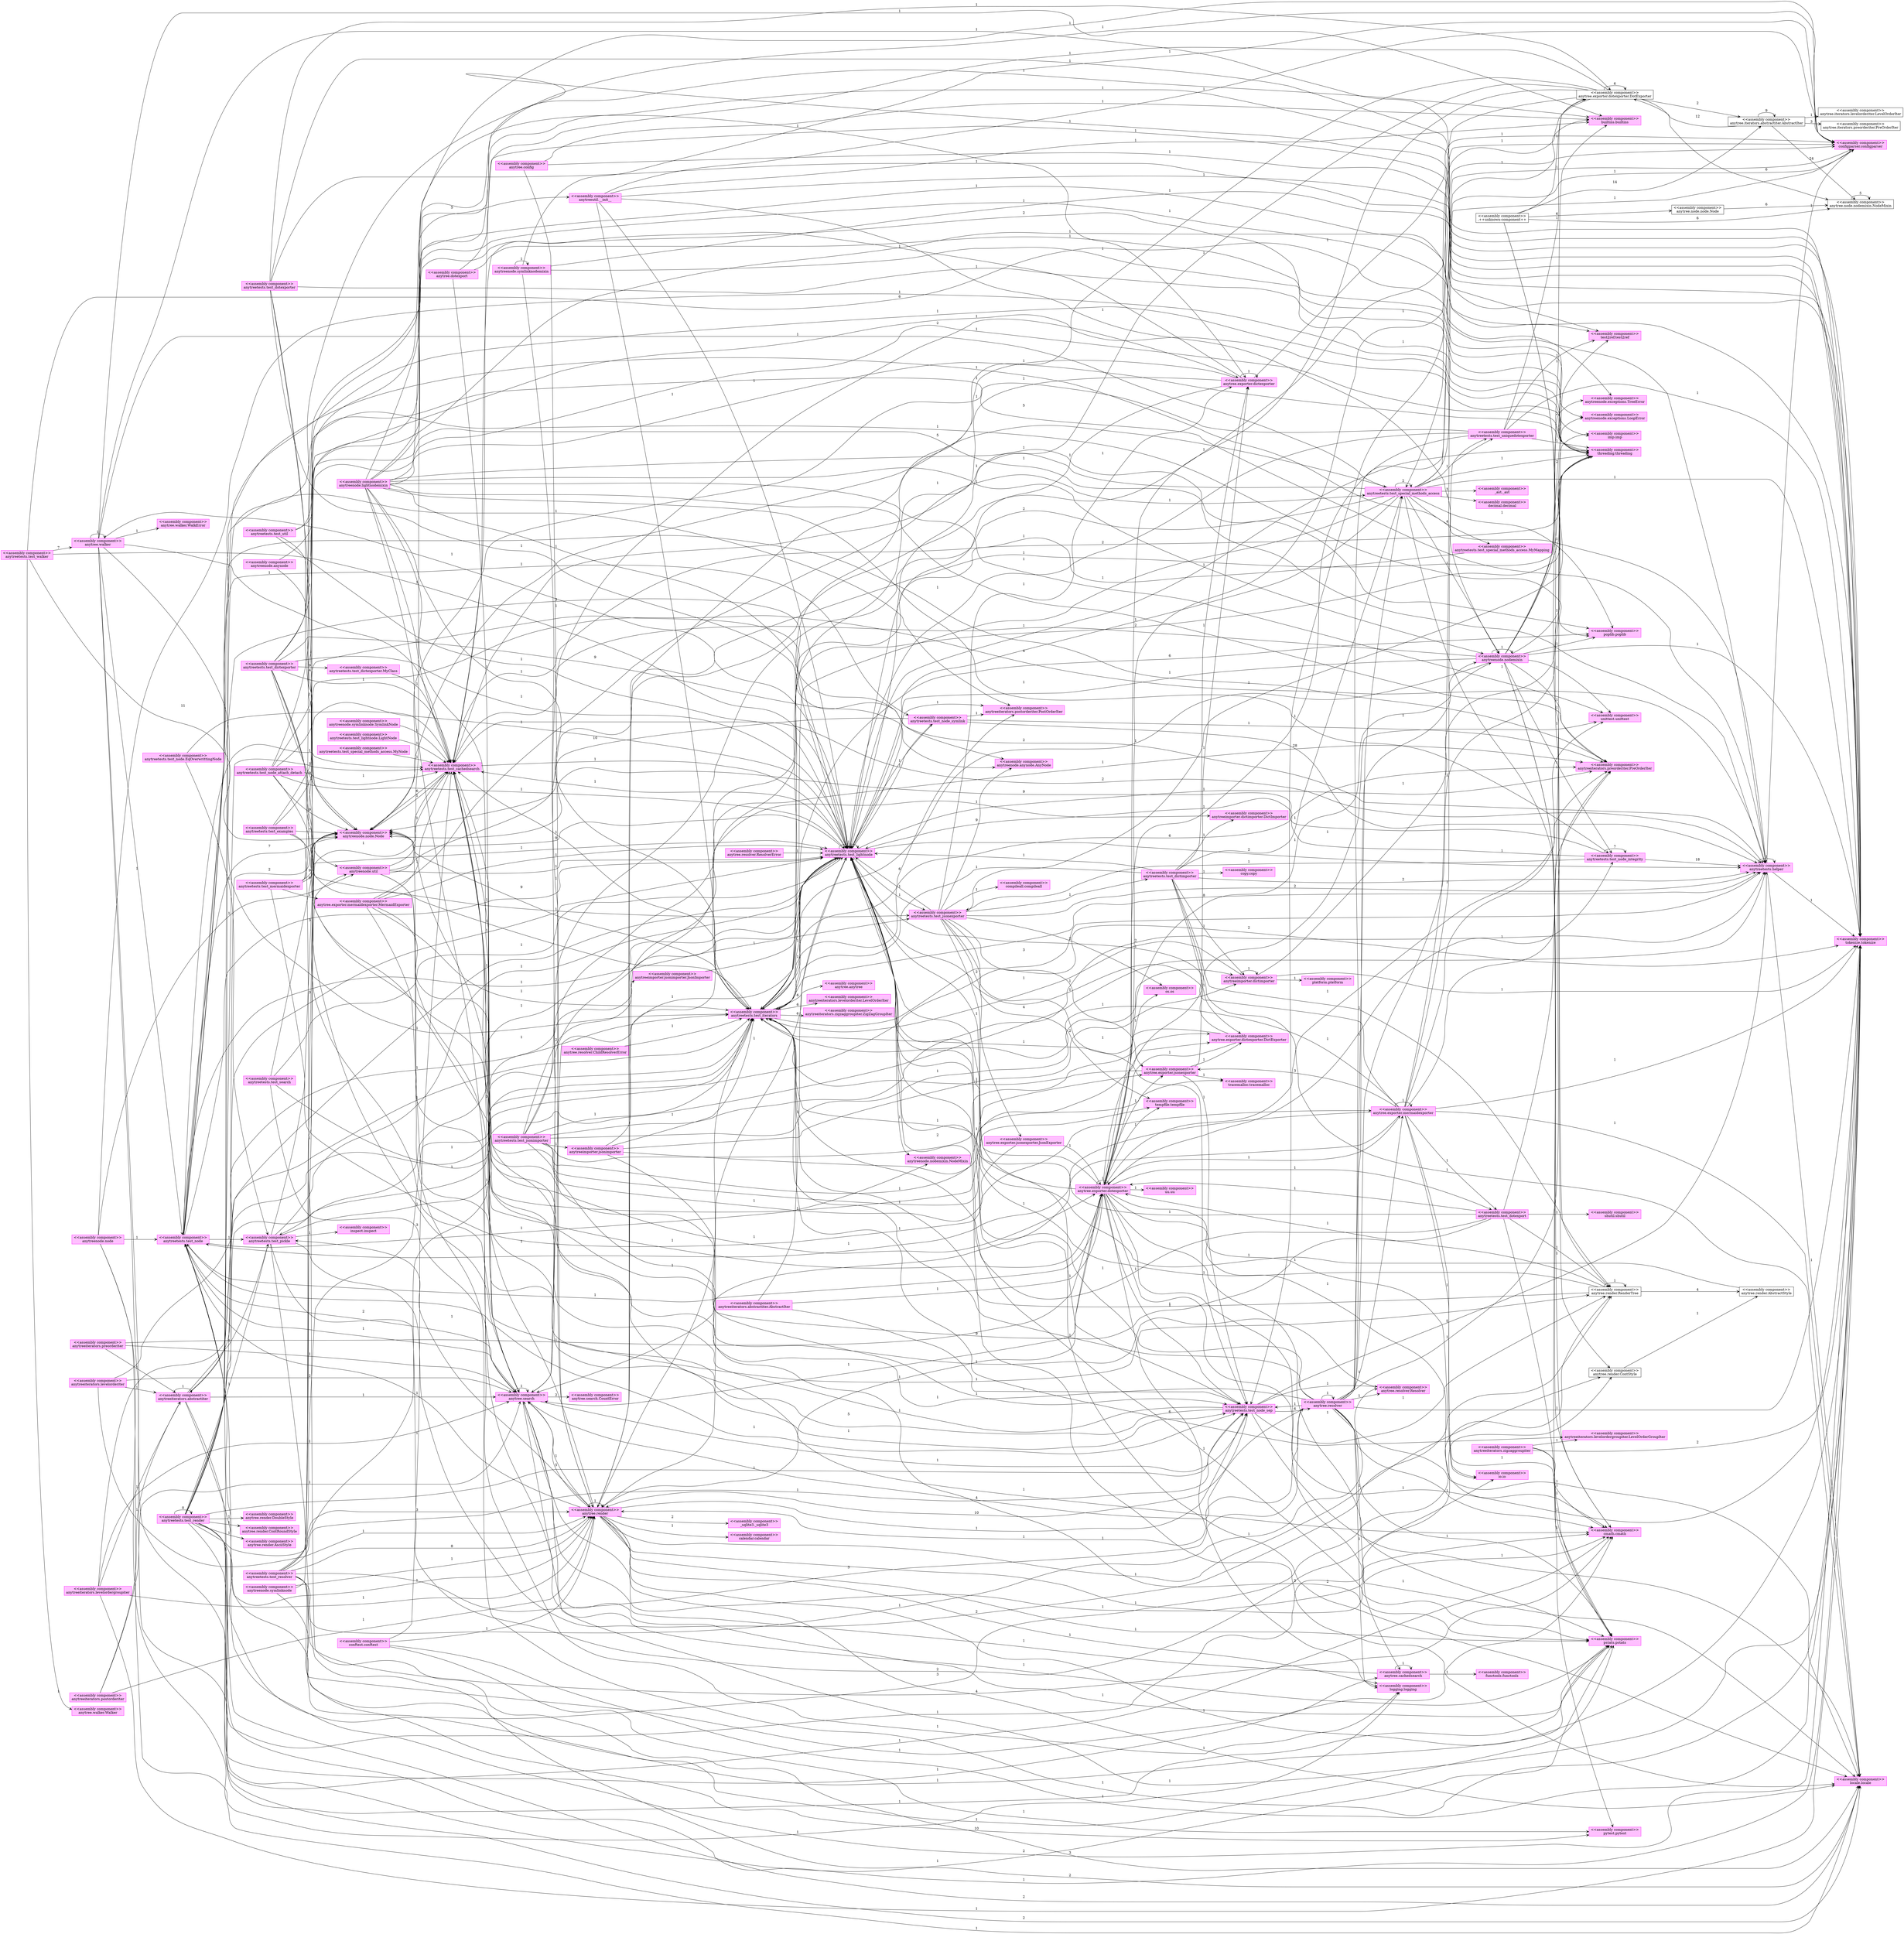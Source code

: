 digraph "mop_model" {
	rankdir="LR"
	node [fillcolor="white",shape="box",color="#000000",style="filled"]
	edge [color="#000000",style="solid",arrowhead="open"]
	"anytreetests.test_node_0" [fillcolor="#ffc0ff",color="#ff00ff",label="<<assembly component>>
anytreetests.test_node
"]
	"tokenize_0" [fillcolor="#ffc0ff",color="#ff00ff",label="<<assembly component>>
tokenize.tokenize
"]
	"anytreetests.test_pickle_0" [fillcolor="#ffc0ff",color="#ff00ff",label="<<assembly component>>
anytreetests.test_pickle
"]
	"anytreenode.node.Node_0" [fillcolor="#ffc0ff",color="#ff00ff",label="<<assembly component>>
anytreenode.node.Node
"]
	"anytreetests.test_util_0" [fillcolor="#ffc0ff",color="#ff00ff",label="<<assembly component>>
anytreetests.test_util
"]
	"anytree.resolver_0" [fillcolor="#ffc0ff",color="#ff00ff",label="<<assembly component>>
anytree.resolver
"]
	"anytreenode.lightnodemixin_0" [fillcolor="#ffc0ff",color="#ff00ff",label="<<assembly component>>
anytreenode.lightnodemixin
"]
	"anytreenode.nodemixin_0" [fillcolor="#ffc0ff",color="#ff00ff",label="<<assembly component>>
anytreenode.nodemixin
"]
	"threading_0" [fillcolor="#ffc0ff",color="#ff00ff",label="<<assembly component>>
threading.threading
"]
	"anytree.exporter.dictexporter_0" [fillcolor="#ffc0ff",color="#ff00ff",label="<<assembly component>>
anytree.exporter.dictexporter
"]
	"anytree.render_0" [fillcolor="#ffc0ff",color="#ff00ff",label="<<assembly component>>
anytree.render
"]
	"anytreetests.test_iterators_0" [fillcolor="#ffc0ff",color="#ff00ff",label="<<assembly component>>
anytreetests.test_iterators
"]
	"poplib_0" [fillcolor="#ffc0ff",color="#ff00ff",label="<<assembly component>>
poplib.poplib
"]
	"anytree.search_0" [fillcolor="#ffc0ff",color="#ff00ff",label="<<assembly component>>
anytree.search
"]
	"anytreetests.test_mermaidexporter_0" [fillcolor="#ffc0ff",color="#ff00ff",label="<<assembly component>>
anytreetests.test_mermaidexporter
"]
	"test2ref_0" [fillcolor="#ffc0ff",color="#ff00ff",label="<<assembly component>>
test2ref.test2ref
"]
	"anytreetests.test_jsonexporter_0" [fillcolor="#ffc0ff",color="#ff00ff",label="<<assembly component>>
anytreetests.test_jsonexporter
"]
	"anytreenode.anynode.AnyNode_0" [fillcolor="#ffc0ff",color="#ff00ff",label="<<assembly component>>
anytreenode.anynode.AnyNode
"]
	"locale_0" [fillcolor="#ffc0ff",color="#ff00ff",label="<<assembly component>>
locale.locale
"]
	"anytreetests.test_dictexporter_0" [fillcolor="#ffc0ff",color="#ff00ff",label="<<assembly component>>
anytreetests.test_dictexporter
"]
	"anytreeutil.__init___0" [fillcolor="#ffc0ff",color="#ff00ff",label="<<assembly component>>
anytreeutil.__init__
"]
	"builtins_0" [fillcolor="#ffc0ff",color="#ff00ff",label="<<assembly component>>
builtins.builtins
"]
	"anytree.iterators.abstractiter.AbstractIter_0" [fillcolor="#ffffff",color="#000000",label="<<assembly component>>
anytree.iterators.abstractiter.AbstractIter
"]
	"anytreeiterators.postorderiter_0" [fillcolor="#ffc0ff",color="#ff00ff",label="<<assembly component>>
anytreeiterators.postorderiter
"]
	"anytreeimporter.jsonimporter_0" [fillcolor="#ffc0ff",color="#ff00ff",label="<<assembly component>>
anytreeimporter.jsonimporter
"]
	"tracemalloc_0" [fillcolor="#ffc0ff",color="#ff00ff",label="<<assembly component>>
tracemalloc.tracemalloc
"]
	"anytreetests.test_dotexporter_0" [fillcolor="#ffc0ff",color="#ff00ff",label="<<assembly component>>
anytreetests.test_dotexporter
"]
	"anytree.exporter.dotexporter_0" [fillcolor="#ffc0ff",color="#ff00ff",label="<<assembly component>>
anytree.exporter.dotexporter
"]
	"anytreeiterators.zigzaggroupiter.ZigZagGroupIter_0" [fillcolor="#ffc0ff",color="#ff00ff",label="<<assembly component>>
anytreeiterators.zigzaggroupiter.ZigZagGroupIter
"]
	"++unknown-component++_0" [fillcolor="#ffffff",color="#000000",label="<<assembly component>>
.++unknown-component++
"]
	"anytree.node.nodemixin.NodeMixin_0" [fillcolor="#ffffff",color="#000000",label="<<assembly component>>
anytree.node.nodemixin.NodeMixin
"]
	"anytreetests.test_special_methods_access_0" [fillcolor="#ffc0ff",color="#ff00ff",label="<<assembly component>>
anytreetests.test_special_methods_access
"]
	"anytreenode.symlinknodemixin_0" [fillcolor="#ffc0ff",color="#ff00ff",label="<<assembly component>>
anytreenode.symlinknodemixin
"]
	"configparser_0" [fillcolor="#ffc0ff",color="#ff00ff",label="<<assembly component>>
configparser.configparser
"]
	"anytreetests.test_resolver_0" [fillcolor="#ffc0ff",color="#ff00ff",label="<<assembly component>>
anytreetests.test_resolver
"]
	"anytreetests.test_lightnode_0" [fillcolor="#ffc0ff",color="#ff00ff",label="<<assembly component>>
anytreetests.test_lightnode
"]
	"anytree.exporter.dotexporter.DotExporter_0" [fillcolor="#ffffff",color="#000000",label="<<assembly component>>
anytree.exporter.dotexporter.DotExporter
"]
	"anytree.cachedsearch_0" [fillcolor="#ffc0ff",color="#ff00ff",label="<<assembly component>>
anytree.cachedsearch
"]
	"anytreetests.test_cachedsearch_0" [fillcolor="#ffc0ff",color="#ff00ff",label="<<assembly component>>
anytreetests.test_cachedsearch
"]
	"anytreetests.helper_0" [fillcolor="#ffc0ff",color="#ff00ff",label="<<assembly component>>
anytreetests.helper
"]
	"anytreetests.test_search_0" [fillcolor="#ffc0ff",color="#ff00ff",label="<<assembly component>>
anytreetests.test_search
"]
	"anytreeiterators.levelordergroupiter_0" [fillcolor="#ffc0ff",color="#ff00ff",label="<<assembly component>>
anytreeiterators.levelordergroupiter
"]
	"anytreeiterators.abstractiter_0" [fillcolor="#ffc0ff",color="#ff00ff",label="<<assembly component>>
anytreeiterators.abstractiter
"]
	"anytreetests.test_walker_0" [fillcolor="#ffc0ff",color="#ff00ff",label="<<assembly component>>
anytreetests.test_walker
"]
	"inspect_0" [fillcolor="#ffc0ff",color="#ff00ff",label="<<assembly component>>
inspect.inspect
"]
	"anytree.exporter.mermaidexporter_0" [fillcolor="#ffc0ff",color="#ff00ff",label="<<assembly component>>
anytree.exporter.mermaidexporter
"]
	"anytreetests.test_jsonimporter_0" [fillcolor="#ffc0ff",color="#ff00ff",label="<<assembly component>>
anytreetests.test_jsonimporter
"]
	"anytreeimporter.jsonimporter.JsonImporter_0" [fillcolor="#ffc0ff",color="#ff00ff",label="<<assembly component>>
anytreeimporter.jsonimporter.JsonImporter
"]
	"pstats_0" [fillcolor="#ffc0ff",color="#ff00ff",label="<<assembly component>>
pstats.pstats
"]
	"cmath_0" [fillcolor="#ffc0ff",color="#ff00ff",label="<<assembly component>>
cmath.cmath
"]
	"_ast_0" [fillcolor="#ffc0ff",color="#ff00ff",label="<<assembly component>>
_ast._ast
"]
	"anytreetests.test_node_attach_detach_0" [fillcolor="#ffc0ff",color="#ff00ff",label="<<assembly component>>
anytreetests.test_node_attach_detach
"]
	"anytreetests.test_node_symlink_0" [fillcolor="#ffc0ff",color="#ff00ff",label="<<assembly component>>
anytreetests.test_node_symlink
"]
	"anytreeiterators.preorderiter_0" [fillcolor="#ffc0ff",color="#ff00ff",label="<<assembly component>>
anytreeiterators.preorderiter
"]
	"anytreeiterators.preorderiter.PreOrderIter_0" [fillcolor="#ffc0ff",color="#ff00ff",label="<<assembly component>>
anytreeiterators.preorderiter.PreOrderIter
"]
	"anytreetests.test_dictimporter_0" [fillcolor="#ffc0ff",color="#ff00ff",label="<<assembly component>>
anytreetests.test_dictimporter
"]
	"copy_0" [fillcolor="#ffc0ff",color="#ff00ff",label="<<assembly component>>
copy.copy
"]
	"anytreetests.test_special_methods_access.MyMapping_0" [fillcolor="#ffc0ff",color="#ff00ff",label="<<assembly component>>
anytreetests.test_special_methods_access.MyMapping
"]
	"conftest_0" [fillcolor="#ffc0ff",color="#ff00ff",label="<<assembly component>>
conftest.conftest
"]
	"anytreetests.test_uniquedotexporter_0" [fillcolor="#ffc0ff",color="#ff00ff",label="<<assembly component>>
anytreetests.test_uniquedotexporter
"]
	"pytest_0" [fillcolor="#ffc0ff",color="#ff00ff",label="<<assembly component>>
pytest.pytest
"]
	"anytreetests.test_node_sep_0" [fillcolor="#ffc0ff",color="#ff00ff",label="<<assembly component>>
anytreetests.test_node_sep
"]
	"anytreetests.test_render_0" [fillcolor="#ffc0ff",color="#ff00ff",label="<<assembly component>>
anytreetests.test_render
"]
	"anytree.resolver.Resolver_0" [fillcolor="#ffc0ff",color="#ff00ff",label="<<assembly component>>
anytree.resolver.Resolver
"]
	"anytree.exporter.mermaidexporter.MermaidExporter_0" [fillcolor="#ffc0ff",color="#ff00ff",label="<<assembly component>>
anytree.exporter.mermaidexporter.MermaidExporter
"]
	"logging_0" [fillcolor="#ffc0ff",color="#ff00ff",label="<<assembly component>>
logging.logging
"]
	"tempfile_0" [fillcolor="#ffc0ff",color="#ff00ff",label="<<assembly component>>
tempfile.tempfile
"]
	"anytreenode.anynode_0" [fillcolor="#ffc0ff",color="#ff00ff",label="<<assembly component>>
anytreenode.anynode
"]
	"anytreenode.util_0" [fillcolor="#ffc0ff",color="#ff00ff",label="<<assembly component>>
anytreenode.util
"]
	"anytree.iterators.preorderiter.PreOrderIter_0" [fillcolor="#ffffff",color="#000000",label="<<assembly component>>
anytree.iterators.preorderiter.PreOrderIter
"]
	"anytreenode.nodemixin.NodeMixin_0" [fillcolor="#ffc0ff",color="#ff00ff",label="<<assembly component>>
anytreenode.nodemixin.NodeMixin
"]
	"io_0" [fillcolor="#ffc0ff",color="#ff00ff",label="<<assembly component>>
io.io
"]
	"anytreeiterators.zigzaggroupiter_0" [fillcolor="#ffc0ff",color="#ff00ff",label="<<assembly component>>
anytreeiterators.zigzaggroupiter
"]
	"anytreetests.test_node_integrity_0" [fillcolor="#ffc0ff",color="#ff00ff",label="<<assembly component>>
anytreetests.test_node_integrity
"]
	"unittest_0" [fillcolor="#ffc0ff",color="#ff00ff",label="<<assembly component>>
unittest.unittest
"]
	"anytree.exporter.jsonexporter_0" [fillcolor="#ffc0ff",color="#ff00ff",label="<<assembly component>>
anytree.exporter.jsonexporter
"]
	"compileall_0" [fillcolor="#ffc0ff",color="#ff00ff",label="<<assembly component>>
compileall.compileall
"]
	"anytree.render.RenderTree_0" [fillcolor="#ffffff",color="#000000",label="<<assembly component>>
anytree.render.RenderTree
"]
	"anytree.walker_0" [fillcolor="#ffc0ff",color="#ff00ff",label="<<assembly component>>
anytree.walker
"]
	"anytree.config_0" [fillcolor="#ffc0ff",color="#ff00ff",label="<<assembly component>>
anytree.config
"]
	"anytreeimporter.dictimporter_0" [fillcolor="#ffc0ff",color="#ff00ff",label="<<assembly component>>
anytreeimporter.dictimporter
"]
	"anytreetests.test_dictexporter.MyClass_0" [fillcolor="#ffc0ff",color="#ff00ff",label="<<assembly component>>
anytreetests.test_dictexporter.MyClass
"]
	"anytreeiterators.levelordergroupiter.LevelOrderGroupIter_0" [fillcolor="#ffc0ff",color="#ff00ff",label="<<assembly component>>
anytreeiterators.levelordergroupiter.LevelOrderGroupIter
"]
	"anytree.walker.WalkError_0" [fillcolor="#ffc0ff",color="#ff00ff",label="<<assembly component>>
anytree.walker.WalkError
"]
	"anytreetests.test_dotexport_0" [fillcolor="#ffc0ff",color="#ff00ff",label="<<assembly component>>
anytreetests.test_dotexport
"]
	"anytree.exporter.dictexporter.DictExporter_0" [fillcolor="#ffc0ff",color="#ff00ff",label="<<assembly component>>
anytree.exporter.dictexporter.DictExporter
"]
	"anytree.search.CountError_0" [fillcolor="#ffc0ff",color="#ff00ff",label="<<assembly component>>
anytree.search.CountError
"]
	"anytreeiterators.postorderiter.PostOrderIter_0" [fillcolor="#ffc0ff",color="#ff00ff",label="<<assembly component>>
anytreeiterators.postorderiter.PostOrderIter
"]
	"anytreenode.exceptions.LoopError_0" [fillcolor="#ffc0ff",color="#ff00ff",label="<<assembly component>>
anytreenode.exceptions.LoopError
"]
	"anytreeimporter.dictimporter.DictImporter_0" [fillcolor="#ffc0ff",color="#ff00ff",label="<<assembly component>>
anytreeimporter.dictimporter.DictImporter
"]
	"anytree.render.ContStyle_0" [fillcolor="#ffffff",color="#000000",label="<<assembly component>>
anytree.render.ContStyle
"]
	"anytreeiterators.levelorderiter_0" [fillcolor="#ffc0ff",color="#ff00ff",label="<<assembly component>>
anytreeiterators.levelorderiter
"]
	"anytree.dotexport_0" [fillcolor="#ffc0ff",color="#ff00ff",label="<<assembly component>>
anytree.dotexport
"]
	"anytreenode.symlinknode_0" [fillcolor="#ffc0ff",color="#ff00ff",label="<<assembly component>>
anytreenode.symlinknode
"]
	"anytreenode.exceptions.TreeError_0" [fillcolor="#ffc0ff",color="#ff00ff",label="<<assembly component>>
anytreenode.exceptions.TreeError
"]
	"decimal_0" [fillcolor="#ffc0ff",color="#ff00ff",label="<<assembly component>>
decimal.decimal
"]
	"anytreetests.test_examples_0" [fillcolor="#ffc0ff",color="#ff00ff",label="<<assembly component>>
anytreetests.test_examples
"]
	"anytree.node.node.Node_0" [fillcolor="#ffffff",color="#000000",label="<<assembly component>>
anytree.node.node.Node
"]
	"anytree_0" [fillcolor="#ffc0ff",color="#ff00ff",label="<<assembly component>>
anytree.anytree
"]
	"anytreenode.node_0" [fillcolor="#ffc0ff",color="#ff00ff",label="<<assembly component>>
anytreenode.node
"]
	"anytree.iterators.levelorderiter.LevelOrderIter_0" [fillcolor="#ffffff",color="#000000",label="<<assembly component>>
anytree.iterators.levelorderiter.LevelOrderIter
"]
	"uu_0" [fillcolor="#ffc0ff",color="#ff00ff",label="<<assembly component>>
uu.uu
"]
	"anytree.walker.Walker_0" [fillcolor="#ffc0ff",color="#ff00ff",label="<<assembly component>>
anytree.walker.Walker
"]
	"imp_0" [fillcolor="#ffc0ff",color="#ff00ff",label="<<assembly component>>
imp.imp
"]
	"anytree.render.DoubleStyle_0" [fillcolor="#ffc0ff",color="#ff00ff",label="<<assembly component>>
anytree.render.DoubleStyle
"]
	"os_0" [fillcolor="#ffc0ff",color="#ff00ff",label="<<assembly component>>
os.os
"]
	"anytreeiterators.levelorderiter.LevelOrderIter_0" [fillcolor="#ffc0ff",color="#ff00ff",label="<<assembly component>>
anytreeiterators.levelorderiter.LevelOrderIter
"]
	"functools_0" [fillcolor="#ffc0ff",color="#ff00ff",label="<<assembly component>>
functools.functools
"]
	"anytree.render.AbstractStyle_0" [fillcolor="#ffffff",color="#000000",label="<<assembly component>>
anytree.render.AbstractStyle
"]
	"anytree.render.ContRoundStyle_0" [fillcolor="#ffc0ff",color="#ff00ff",label="<<assembly component>>
anytree.render.ContRoundStyle
"]
	"platform_0" [fillcolor="#ffc0ff",color="#ff00ff",label="<<assembly component>>
platform.platform
"]
	"shutil_0" [fillcolor="#ffc0ff",color="#ff00ff",label="<<assembly component>>
shutil.shutil
"]
	"calendar_0" [fillcolor="#ffc0ff",color="#ff00ff",label="<<assembly component>>
calendar.calendar
"]
	"anytree.render.AsciiStyle_0" [fillcolor="#ffc0ff",color="#ff00ff",label="<<assembly component>>
anytree.render.AsciiStyle
"]
	"anytree.exporter.jsonexporter.JsonExporter_0" [fillcolor="#ffc0ff",color="#ff00ff",label="<<assembly component>>
anytree.exporter.jsonexporter.JsonExporter
"]
	"_sqlite3_0" [fillcolor="#ffc0ff",color="#ff00ff",label="<<assembly component>>
_sqlite3._sqlite3
"]
	"anytreeiterators.abstractiter.AbstractIter_0" [fillcolor="#ffc0ff",color="#ff00ff",label="<<assembly component>>
anytreeiterators.abstractiter.AbstractIter
"]
	"anytreetests.test_node.EqOverwrittingNode_0" [fillcolor="#ffc0ff",color="#ff00ff",label="<<assembly component>>
anytreetests.test_node.EqOverwrittingNode
"]
	"anytree.resolver.ResolverError_0" [fillcolor="#ffc0ff",color="#ff00ff",label="<<assembly component>>
anytree.resolver.ResolverError
"]
	"anytreenode.symlinknode.SymlinkNode_0" [fillcolor="#ffc0ff",color="#ff00ff",label="<<assembly component>>
anytreenode.symlinknode.SymlinkNode
"]
	"anytree.resolver.ChildResolverError_0" [fillcolor="#ffc0ff",color="#ff00ff",label="<<assembly component>>
anytree.resolver.ChildResolverError
"]
	"anytreetests.test_lightnode.LightNode_0" [fillcolor="#ffc0ff",color="#ff00ff",label="<<assembly component>>
anytreetests.test_lightnode.LightNode
"]
	"anytreetests.test_special_methods_access.MyNode_0" [fillcolor="#ffc0ff",color="#ff00ff",label="<<assembly component>>
anytreetests.test_special_methods_access.MyNode
"]
	"anytreetests.test_node_0" -> "tokenize_0" [label="2"]
	"anytreetests.test_pickle_0" -> "anytreenode.node.Node_0" [label="3"]
	"anytreetests.test_util_0" -> "anytreenode.node.Node_0" [label="4"]
	"anytree.resolver_0" -> "anytree.resolver_0" [label="1"]
	"anytreenode.lightnodemixin_0" -> "tokenize_0" [label="1"]
	"anytreenode.lightnodemixin_0" -> "anytreenode.nodemixin_0" [label="1"]
	"anytreenode.nodemixin_0" -> "tokenize_0" [label="1"]
	"anytreenode.nodemixin_0" -> "threading_0" [label="1"]
	"anytree.exporter.dictexporter_0" -> "anytree.exporter.dictexporter_0" [label="1"]
	"anytree.render_0" -> "anytree.render_0" [label="1"]
	"anytreetests.test_iterators_0" -> "poplib_0" [label="6"]
	"anytree.resolver_0" -> "anytree.search_0" [label="4"]
	"anytreetests.test_mermaidexporter_0" -> "test2ref_0" [label="1"]
	"anytreetests.test_jsonexporter_0" -> "anytreenode.anynode.AnyNode_0" [label="9"]
	"anytreetests.test_pickle_0" -> "locale_0" [label="2"]
	"anytreetests.test_dictexporter_0" -> "anytree.exporter.dictexporter_0" [label="1"]
	"anytreeutil.__init___0" -> "builtins_0" [label="1"]
	"anytree.iterators.abstractiter.AbstractIter_0" -> "anytree.iterators.abstractiter.AbstractIter_0" [label="9"]
	"anytreeiterators.postorderiter_0" -> "anytree.render_0" [label="1"]
	"anytreeimporter.jsonimporter_0" -> "tracemalloc_0" [label="1"]
	"anytreetests.test_dotexporter_0" -> "anytree.exporter.dotexporter_0" [label="1"]
	"anytreetests.test_iterators_0" -> "anytreeiterators.zigzaggroupiter.ZigZagGroupIter_0" [label="6"]
	"++unknown-component++_0" -> "anytree.node.nodemixin.NodeMixin_0" [label="6"]
	"anytreetests.test_special_methods_access_0" -> "anytreenode.node.Node_0" [label="5"]
	"anytree.exporter.dotexporter_0" -> "anytree.search_0" [label="1"]
	"anytreenode.symlinknodemixin_0" -> "tokenize_0" [label="1"]
	"anytreenode.nodemixin_0" -> "anytreenode.nodemixin_0" [label="1"]
	"anytreetests.test_dictexporter_0" -> "tokenize_0" [label="1"]
	"anytree.exporter.dotexporter_0" -> "locale_0" [label="1"]
	"anytreetests.test_special_methods_access_0" -> "configparser_0" [label="1"]
	"anytreetests.test_resolver_0" -> "anytree.render_0" [label="8"]
	"anytreetests.test_iterators_0" -> "anytreenode.node.Node_0" [label="9"]
	"anytreetests.test_lightnode_0" -> "anytreenode.node.Node_0" [label="9"]
	"anytree.exporter.dotexporter.DotExporter_0" -> "anytree.node.nodemixin.NodeMixin_0" [label="6"]
	"anytree.resolver_0" -> "anytree.cachedsearch_0" [label="1"]
	"anytreetests.test_cachedsearch_0" -> "anytreetests.helper_0" [label="2"]
	"anytreetests.test_iterators_0" -> "tokenize_0" [label="2"]
	"anytreetests.test_node_0" -> "anytreenode.node.Node_0" [label="7"]
	"anytreetests.test_search_0" -> "anytree.search_0" [label="3"]
	"anytreetests.test_search_0" -> "anytreetests.helper_0" [label="3"]
	"anytreetests.test_jsonexporter_0" -> "threading_0" [label="1"]
	"anytree.search_0" -> "anytree.search_0" [label="1"]
	"anytreetests.test_node_0" -> "locale_0" [label="2"]
	"anytree.render_0" -> "threading_0" [label="2"]
	"anytreetests.test_node_0" -> "anytreetests.helper_0" [label="1"]
	"anytreeiterators.levelordergroupiter_0" -> "anytreeiterators.abstractiter_0" [label="1"]
	"anytreetests.test_walker_0" -> "anytreetests.helper_0" [label="6"]
	"anytree.render_0" -> "tokenize_0" [label="1"]
	"anytreetests.test_pickle_0" -> "inspect_0" [label="1"]
	"anytree.exporter.mermaidexporter_0" -> "anytree.exporter.mermaidexporter_0" [label="1"]
	"anytreetests.test_jsonimporter_0" -> "anytreeimporter.jsonimporter.JsonImporter_0" [label="2"]
	"anytreetests.test_node_0" -> "pstats_0" [label="1"]
	"anytreenode.lightnodemixin_0" -> "poplib_0" [label="1"]
	"anytreetests.test_resolver_0" -> "cmath_0" [label="4"]
	"anytreetests.test_special_methods_access_0" -> "_ast_0" [label="3"]
	"anytreetests.test_node_attach_detach_0" -> "configparser_0" [label="1"]
	"anytreetests.test_lightnode_0" -> "locale_0" [label="2"]
	"anytreetests.test_node_symlink_0" -> "anytreenode.node.Node_0" [label="10"]
	"anytreetests.test_resolver_0" -> "anytreetests.helper_0" [label="4"]
	"anytreeiterators.preorderiter_0" -> "anytree.search_0" [label="1"]
	"anytreenode.lightnodemixin_0" -> "anytreeiterators.preorderiter.PreOrderIter_0" [label="1"]
	"anytreetests.test_dictimporter_0" -> "copy_0" [label="1"]
	"anytreetests.test_special_methods_access_0" -> "anytreetests.test_special_methods_access.MyMapping_0" [label="4"]
	"anytreeiterators.abstractiter_0" -> "anytreeiterators.abstractiter_0" [label="1"]
	"anytree.render_0" -> "cmath_0" [label="1"]
	"anytreetests.test_resolver_0" -> "anytreenode.node.Node_0" [label="3"]
	"anytree.exporter.mermaidexporter_0" -> "configparser_0" [label="1"]
	"conftest_0" -> "anytree.render_0" [label="1"]
	"anytreetests.test_uniquedotexporter_0" -> "test2ref_0" [label="1"]
	"anytreetests.test_uniquedotexporter_0" -> "anytree.exporter.dotexporter_0" [label="1"]
	"conftest_0" -> "pytest_0" [label="1"]
	"anytreetests.test_node_sep_0" -> "anytree.resolver_0" [label="6"]
	"anytree.exporter.dotexporter_0" -> "anytreeiterators.preorderiter.PreOrderIter_0" [label="1"]
	"anytreetests.test_mermaidexporter_0" -> "anytree.exporter.mermaidexporter_0" [label="1"]
	"anytreetests.test_render_0" -> "anytree.render_0" [label="3"]
	"anytree.cachedsearch_0" -> "anytree.cachedsearch_0" [label="1"]
	"anytreetests.test_dotexporter_0" -> "anytreenode.node.Node_0" [label="1"]
	"anytreetests.test_util_0" -> "anytreetests.helper_0" [label="5"]
	"anytreetests.test_resolver_0" -> "anytree.resolver.Resolver_0" [label="1"]
	"anytreenode.nodemixin_0" -> "anytreeiterators.preorderiter.PreOrderIter_0" [label="1"]
	"anytree.resolver_0" -> "threading_0" [label="2"]
	"anytreetests.test_special_methods_access_0" -> "tokenize_0" [label="1"]
	"anytree.exporter.mermaidexporter_0" -> "tokenize_0" [label="1"]
	"anytreetests.test_dotexporter_0" -> "anytree.exporter.dotexporter.DotExporter_0" [label="1"]
	"anytree.node.nodemixin.NodeMixin_0" -> "anytree.node.nodemixin.NodeMixin_0" [label="5"]
	"anytreetests.test_dictimporter_0" -> "anytree.exporter.dictexporter_0" [label="1"]
	"anytreetests.test_resolver_0" -> "anytree.resolver_0" [label="3"]
	"anytreenode.nodemixin_0" -> "poplib_0" [label="1"]
	"anytreetests.test_cachedsearch_0" -> "anytree.search_0" [label="3"]
	"anytreetests.test_mermaidexporter_0" -> "anytree.exporter.mermaidexporter.MermaidExporter_0" [label="1"]
	"anytree.render_0" -> "logging_0" [label="1"]
	"anytreetests.test_jsonexporter_0" -> "tempfile_0" [label="2"]
	"anytreetests.test_walker_0" -> "anytreenode.node.Node_0" [label="11"]
	"anytreenode.anynode_0" -> "threading_0" [label="1"]
	"anytreeiterators.abstractiter_0" -> "anytree.render_0" [label="1"]
	"anytreenode.util_0" -> "tokenize_0" [label="1"]
	"anytreetests.test_dictexporter_0" -> "anytreenode.anynode.AnyNode_0" [label="9"]
	"anytreeiterators.levelordergroupiter_0" -> "anytree.render_0" [label="1"]
	"anytreenode.util_0" -> "configparser_0" [label="1"]
	"anytreenode.lightnodemixin_0" -> "threading_0" [label="1"]
	"anytree.resolver_0" -> "pstats_0" [label="1"]
	"anytreenode.lightnodemixin_0" -> "cmath_0" [label="1"]
	"anytree.iterators.abstractiter.AbstractIter_0" -> "anytree.iterators.preorderiter.PreOrderIter_0" [label="3"]
	"anytree.resolver_0" -> "locale_0" [label="1"]
	"anytree.exporter.dotexporter_0" -> "anytree.exporter.mermaidexporter_0" [label="1"]
	"anytreetests.test_node_0" -> "anytreenode.nodemixin.NodeMixin_0" [label="1"]
	"anytree.exporter.dotexporter.DotExporter_0" -> "anytree.iterators.abstractiter.AbstractIter_0" [label="2"]
	"anytreetests.test_jsonimporter_0" -> "pstats_0" [label="1"]
	"anytreetests.test_render_0" -> "anytreenode.node.Node_0" [label="2"]
	"anytree.exporter.mermaidexporter_0" -> "io_0" [label="1"]
	"anytreetests.test_node_sep_0" -> "anytreetests.helper_0" [label="5"]
	"anytree.exporter.dotexporter.DotExporter_0" -> "anytree.exporter.dotexporter.DotExporter_0" [label="6"]
	"anytreeiterators.zigzaggroupiter_0" -> "tokenize_0" [label="2"]
	"anytree.resolver_0" -> "tokenize_0" [label="1"]
	"anytreenode.nodemixin_0" -> "anytreetests.test_node_integrity_0" [label="1"]
	"anytreetests.test_iterators_0" -> "anytreetests.helper_0" [label="8"]
	"anytreetests.test_uniquedotexporter_0" -> "threading_0" [label="1"]
	"anytreenode.nodemixin_0" -> "cmath_0" [label="1"]
	"anytree.exporter.mermaidexporter_0" -> "unittest_0" [label="1"]
	"anytreetests.test_dictimporter_0" -> "locale_0" [label="1"]
	"anytreetests.test_node_attach_detach_0" -> "anytreenode.node.Node_0" [label="9"]
	"anytree.exporter.dotexporter_0" -> "anytree.exporter.jsonexporter_0" [label="1"]
	"anytree.exporter.dotexporter_0" -> "unittest_0" [label="1"]
	"anytreetests.test_resolver_0" -> "pytest_0" [label="10"]
	"anytreetests.test_node_integrity_0" -> "anytreetests.helper_0" [label="18"]
	"anytreetests.test_jsonexporter_0" -> "anytree.exporter.dictexporter_0" [label="1"]
	"anytree.resolver_0" -> "configparser_0" [label="1"]
	"anytreetests.test_jsonexporter_0" -> "compileall_0" [label="1"]
	"anytreetests.test_render_0" -> "anytree.render.RenderTree_0" [label="3"]
	"anytree.walker_0" -> "tokenize_0" [label="1"]
	"anytreetests.test_dotexporter_0" -> "tokenize_0" [label="1"]
	"anytree.iterators.abstractiter.AbstractIter_0" -> "anytree.node.nodemixin.NodeMixin_0" [label="24"]
	"anytree.config_0" -> "builtins_0" [label="1"]
	"anytreetests.test_node_integrity_0" -> "anytreetests.test_node_integrity_0" [label="7"]
	"anytree.exporter.mermaidexporter_0" -> "anytreetests.test_uniquedotexporter_0" [label="1"]
	"anytreeimporter.dictimporter_0" -> "anytreeimporter.dictimporter_0" [label="1"]
	"anytreetests.test_dictexporter_0" -> "anytreetests.test_dictexporter.MyClass_0" [label="9"]
	"anytreeiterators.zigzaggroupiter_0" -> "anytreeiterators.levelordergroupiter.LevelOrderGroupIter_0" [label="1"]
	"anytree.resolver_0" -> "anytree.resolver.Resolver_0" [label="1"]
	"anytree.search_0" -> "pstats_0" [label="1"]
	"anytree.walker_0" -> "anytree.walker.WalkError_0" [label="1"]
	"anytreetests.test_walker_0" -> "anytree.walker_0" [label="7"]
	"anytree.exporter.dotexporter_0" -> "configparser_0" [label="1"]
	"anytree.exporter.mermaidexporter_0" -> "anytreeiterators.preorderiter.PreOrderIter_0" [label="1"]
	"anytreetests.test_dotexport_0" -> "anytreenode.node.Node_0" [label="9"]
	"anytreetests.test_dictexporter_0" -> "anytree.exporter.dictexporter.DictExporter_0" [label="1"]
	"anytreetests.test_dictimporter_0" -> "anytreetests.helper_0" [label="2"]
	"anytreetests.test_node_0" -> "anytreenode.anynode.AnyNode_0" [label="3"]
	"anytree.search_0" -> "anytree.search.CountError_0" [label="2"]
	"anytreetests.test_dictexporter_0" -> "anytreetests.helper_0" [label="1"]
	"anytreetests.test_render_0" -> "poplib_0" [label="1"]
	"anytreetests.test_lightnode_0" -> "anytreeiterators.preorderiter.PreOrderIter_0" [label="1"]
	"anytreetests.test_dictimporter_0" -> "anytree.exporter.dictexporter.DictExporter_0" [label="1"]
	"anytreetests.test_lightnode_0" -> "anytreeiterators.postorderiter.PostOrderIter_0" [label="1"]
	"anytreetests.test_cachedsearch_0" -> "anytreenode.node.Node_0" [label="6"]
	"anytreetests.test_dotexport_0" -> "test2ref_0" [label="1"]
	"anytree.resolver_0" -> "anytree.render_0" [label="1"]
	"anytreenode.lightnodemixin_0" -> "anytreenode.exceptions.LoopError_0" [label="2"]
	"anytreetests.test_dotexporter_0" -> "test2ref_0" [label="1"]
	"anytreetests.test_dictimporter_0" -> "anytreeimporter.dictimporter.DictImporter_0" [label="1"]
	"anytreetests.test_dotexport_0" -> "anytree.exporter.dotexporter_0" [label="1"]
	"anytree.resolver_0" -> "anytreenode.nodemixin_0" [label="1"]
	"anytreetests.test_iterators_0" -> "anytreeiterators.preorderiter.PreOrderIter_0" [label="6"]
	"anytree.exporter.mermaidexporter_0" -> "anytree.search_0" [label="1"]
	"anytreetests.test_pickle_0" -> "io_0" [label="2"]
	"anytree.config_0" -> "anytree.render_0" [label="1"]
	"anytree.render_0" -> "anytree.render.ContStyle_0" [label="1"]
	"anytreetests.test_special_methods_access_0" -> "threading_0" [label="1"]
	"anytreetests.test_node_symlink_0" -> "anytreeiterators.postorderiter.PostOrderIter_0" [label="1"]
	"anytree.exporter.dotexporter_0" -> "anytree.render_0" [label="1"]
	"anytreenode.nodemixin_0" -> "builtins_0" [label="1"]
	"anytreeiterators.levelorderiter_0" -> "anytreeiterators.abstractiter_0" [label="1"]
	"anytree.exporter.dotexporter_0" -> "cmath_0" [label="1"]
	"anytreetests.test_lightnode_0" -> "anytreenode.nodemixin.NodeMixin_0" [label="1"]
	"anytreetests.test_uniquedotexporter_0" -> "tokenize_0" [label="1"]
	"anytreenode.nodemixin_0" -> "unittest_0" [label="1"]
	"anytree.dotexport_0" -> "anytree.search_0" [label="1"]
	"anytreenode.symlinknode_0" -> "anytree.render_0" [label="1"]
	"anytreetests.test_uniquedotexporter_0" -> "anytree.exporter.dotexporter.DotExporter_0" [label="1"]
	"anytree.search_0" -> "tokenize_0" [label="1"]
	"anytreetests.test_node_0" -> "anytreeiterators.postorderiter.PostOrderIter_0" [label="1"]
	"anytreeimporter.dictimporter_0" -> "threading_0" [label="1"]
	"anytree.resolver_0" -> "anytreeiterators.preorderiter.PreOrderIter_0" [label="1"]
	"anytreeimporter.jsonimporter_0" -> "anytreeimporter.dictimporter_0" [label="1"]
	"anytree.search_0" -> "cmath_0" [label="1"]
	"anytree.exporter.dotexporter_0" -> "pstats_0" [label="1"]
	"anytree.render_0" -> "pstats_0" [label="1"]
	"++unknown-component++_0" -> "anytree.render.RenderTree_0" [label="1"]
	"anytreeiterators.levelorderiter_0" -> "anytree.render_0" [label="1"]
	"anytree.exporter.dotexporter_0" -> "tokenize_0" [label="1"]
	"anytreetests.helper_0" -> "locale_0" [label="1"]
	"anytreetests.test_node_sep_0" -> "anytree.resolver.Resolver_0" [label="1"]
	"anytree.render_0" -> "locale_0" [label="1"]
	"anytreeutil.__init___0" -> "configparser_0" [label="1"]
	"anytree.cachedsearch_0" -> "anytree.search_0" [label="1"]
	"anytreetests.test_node_attach_detach_0" -> "tokenize_0" [label="1"]
	"anytreetests.test_render_0" -> "cmath_0" [label="1"]
	"anytree.resolver_0" -> "anytree.exporter.mermaidexporter_0" [label="1"]
	"anytree.exporter.jsonexporter_0" -> "anytree.exporter.dictexporter.DictExporter_0" [label="1"]
	"anytree.walker_0" -> "builtins_0" [label="1"]
	"anytreetests.test_dictexporter_0" -> "anytree.search_0" [label="1"]
	"anytree.resolver_0" -> "cmath_0" [label="1"]
	"anytreenode.nodemixin_0" -> "anytreenode.exceptions.TreeError_0" [label="2"]
	"anytreeiterators.preorderiter_0" -> "anytreeiterators.abstractiter_0" [label="1"]
	"anytreetests.test_jsonimporter_0" -> "anytreetests.helper_0" [label="2"]
	"anytreetests.test_search_0" -> "anytreenode.node.Node_0" [label="9"]
	"anytreeiterators.postorderiter_0" -> "anytreeiterators.abstractiter_0" [label="1"]
	"anytreetests.test_special_methods_access_0" -> "decimal_0" [label="1"]
	"anytreetests.test_examples_0" -> "anytreenode.node.Node_0" [label="7"]
	"anytreetests.test_jsonexporter_0" -> "locale_0" [label="2"]
	"anytreeiterators.zigzaggroupiter_0" -> "pstats_0" [label="1"]
	"anytree.dotexport_0" -> "tokenize_0" [label="1"]
	"anytreetests.test_render_0" -> "pstats_0" [label="1"]
	"anytreetests.test_render_0" -> "locale_0" [label="2"]
	"anytreetests.test_lightnode_0" -> "anytreetests.helper_0" [label="2"]
	"anytree.exporter.dictexporter_0" -> "anytree.render_0" [label="1"]
	"anytreetests.test_jsonimporter_0" -> "anytree.exporter.dictexporter.DictExporter_0" [label="2"]
	"anytreetests.test_iterators_0" -> "anytreeiterators.postorderiter.PostOrderIter_0" [label="6"]
	"anytreetests.test_render_0" -> "threading_0" [label="1"]
	"anytreetests.test_node_integrity_0" -> "anytreenode.node.Node_0" [label="9"]
	"anytreetests.test_util_0" -> "anytreeutil.__init___0" [label="5"]
	"anytreeiterators.levelordergroupiter_0" -> "tokenize_0" [label="1"]
	"anytree.exporter.jsonexporter_0" -> "anytree.exporter.dictexporter_0" [label="1"]
	"anytreenode.lightnodemixin_0" -> "unittest_0" [label="1"]
	"anytreetests.helper_0" -> "tokenize_0" [label="1"]
	"anytreenode.nodemixin_0" -> "pstats_0" [label="1"]
	"anytreeimporter.dictimporter_0" -> "tokenize_0" [label="1"]
	"anytree.exporter.jsonexporter_0" -> "tracemalloc_0" [label="1"]
	"anytree.node.node.Node_0" -> "anytree.node.nodemixin.NodeMixin_0" [label="6"]
	"anytreetests.test_iterators_0" -> "anytree_0" [label="6"]
	"anytreenode.anynode_0" -> "anytreenode.util_0" [label="1"]
	"anytree.render_0" -> "anytree.search_0" [label="5"]
	"anytreetests.test_mermaidexporter_0" -> "threading_0" [label="1"]
	"anytreetests.test_jsonimporter_0" -> "tempfile_0" [label="1"]
	"anytreetests.test_special_methods_access_0" -> "cmath_0" [label="1"]
	"anytree.exporter.dotexporter_0" -> "tempfile_0" [label="1"]
	"anytreenode.node_0" -> "threading_0" [label="1"]
	"anytreetests.test_examples_0" -> "anytreetests.helper_0" [label="4"]
	"anytree.render_0" -> "configparser_0" [label="1"]
	"anytree.resolver_0" -> "logging_0" [label="1"]
	"anytreetests.test_node_0" -> "anytreeiterators.preorderiter.PreOrderIter_0" [label="1"]
	"anytreetests.test_special_methods_access_0" -> "anytreetests.test_special_methods_access_0" [label="2"]
	"anytreetests.test_uniquedotexporter_0" -> "anytreenode.node.Node_0" [label="1"]
	"anytreetests.test_node_symlink_0" -> "anytreeiterators.preorderiter.PreOrderIter_0" [label="1"]
	"anytreetests.test_special_methods_access_0" -> "anytreenode.nodemixin_0" [label="1"]
	"anytreenode.lightnodemixin_0" -> "anytreenode.exceptions.TreeError_0" [label="1"]
	"anytreetests.test_node_sep_0" -> "anytree.render.RenderTree_0" [label="1"]
	"++unknown-component++_0" -> "anytree.iterators.abstractiter.AbstractIter_0" [label="14"]
	"anytreenode.symlinknode_0" -> "pstats_0" [label="1"]
	"anytreetests.test_lightnode_0" -> "pstats_0" [label="1"]
	"anytreenode.lightnodemixin_0" -> "builtins_0" [label="1"]
	"anytreenode.symlinknodemixin_0" -> "anytreenode.symlinknodemixin_0" [label="1"]
	"anytreenode.util_0" -> "logging_0" [label="1"]
	"anytreetests.test_dotexport_0" -> "anytree.render.RenderTree_0" [label="1"]
	"anytreenode.symlinknodemixin_0" -> "anytree.render_0" [label="1"]
	"anytree.exporter.dotexporter_0" -> "anytreetests.test_dotexport_0" [label="1"]
	"anytree.search_0" -> "anytreeiterators.preorderiter.PreOrderIter_0" [label="1"]
	"anytreetests.test_dictexporter_0" -> "anytreenode.node.Node_0" [label="9"]
	"anytree.iterators.abstractiter.AbstractIter_0" -> "anytree.iterators.levelorderiter.LevelOrderIter_0" [label="1"]
	"anytreetests.test_node_sep_0" -> "anytree.render_0" [label="10"]
	"anytree.exporter.dotexporter_0" -> "uu_0" [label="1"]
	"anytreeiterators.levelordergroupiter_0" -> "anytree.search_0" [label="1"]
	"anytreetests.test_walker_0" -> "anytree.walker.Walker_0" [label="1"]
	"anytreenode.node_0" -> "logging_0" [label="1"]
	"anytreetests.test_lightnode_0" -> "threading_0" [label="1"]
	"anytreenode.lightnodemixin_0" -> "anytreetests.test_node_integrity_0" [label="1"]
	"anytreenode.nodemixin_0" -> "imp_0" [label="1"]
	"anytreetests.test_render_0" -> "anytree.render.DoubleStyle_0" [label="1"]
	"anytreenode.symlinknodemixin_0" -> "threading_0" [label="1"]
	"anytreetests.test_mermaidexporter_0" -> "anytreenode.node.Node_0" [label="9"]
	"anytreetests.test_jsonimporter_0" -> "threading_0" [label="2"]
	"anytreetests.test_dotexport_0" -> "pytest_0" [label="1"]
	"anytreetests.test_jsonexporter_0" -> "os_0" [label="2"]
	"anytreetests.test_node_sep_0" -> "anytreenode.node.Node_0" [label="5"]
	"anytreenode.util_0" -> "threading_0" [label="1"]
	"anytreetests.test_iterators_0" -> "anytreeiterators.levelorderiter.LevelOrderIter_0" [label="6"]
	"anytree.cachedsearch_0" -> "functools_0" [label="1"]
	"anytree.render.RenderTree_0" -> "anytree.render.AbstractStyle_0" [label="4"]
	"anytreenode.lightnodemixin_0" -> "pstats_0" [label="1"]
	"anytreenode.node_0" -> "locale_0" [label="1"]
	"anytreetests.test_render_0" -> "anytree.render.ContRoundStyle_0" [label="1"]
	"anytree.exporter.dotexporter_0" -> "logging_0" [label="1"]
	"anytreetests.test_node_sep_0" -> "locale_0" [label="1"]
	"anytreetests.test_jsonexporter_0" -> "anytree.exporter.jsonexporter_0" [label="1"]
	"anytree.exporter.mermaidexporter_0" -> "locale_0" [label="1"]
	"anytreetests.test_special_methods_access_0" -> "poplib_0" [label="1"]
	"anytreetests.test_jsonimporter_0" -> "anytreeimporter.jsonimporter_0" [label="1"]
	"anytreeimporter.dictimporter_0" -> "platform_0" [label="1"]
	"anytreetests.test_jsonimporter_0" -> "anytreeimporter.dictimporter_0" [label="1"]
	"anytreetests.test_dictimporter_0" -> "anytree.render.RenderTree_0" [label="1"]
	"anytreenode.symlinknode_0" -> "anytreenode.util_0" [label="1"]
	"anytreetests.test_special_methods_access_0" -> "anytree.search_0" [label="2"]
	"++unknown-component++_0" -> "anytree.node.node.Node_0" [label="6"]
	"anytreetests.test_jsonimporter_0" -> "anytree.exporter.jsonexporter_0" [label="1"]
	"++unknown-component++_0" -> "anytree.render.ContStyle_0" [label="1"]
	"anytreetests.test_node_symlink_0" -> "anytreetests.helper_0" [label="28"]
	"anytree.render.RenderTree_0" -> "anytree.render.RenderTree_0" [label="1"]
	"anytreetests.test_dotexport_0" -> "shutil_0" [label="1"]
	"anytree.exporter.dotexporter_0" -> "io_0" [label="1"]
	"anytree.render_0" -> "calendar_0" [label="1"]
	"anytreenode.node_0" -> "anytreenode.util_0" [label="1"]
	"anytree.exporter.dotexporter_0" -> "os_0" [label="1"]
	"anytreenode.symlinknodemixin_0" -> "configparser_0" [label="1"]
	"anytreenode.nodemixin_0" -> "anytreenode.exceptions.LoopError_0" [label="2"]
	"anytreetests.test_resolver_0" -> "anytree.cachedsearch_0" [label="1"]
	"anytree.walker_0" -> "pstats_0" [label="1"]
	"anytree.exporter.dotexporter_0" -> "anytree.exporter.dotexporter_0" [label="1"]
	"anytree.dotexport_0" -> "imp_0" [label="1"]
	"anytree.walker_0" -> "cmath_0" [label="1"]
	"++unknown-component++_0" -> "anytree.exporter.dotexporter.DotExporter_0" [label="1"]
	"anytree.exporter.mermaidexporter_0" -> "pstats_0" [label="1"]
	"anytreetests.helper_0" -> "configparser_0" [label="1"]
	"anytree.exporter.dictexporter_0" -> "configparser_0" [label="1"]
	"anytreetests.test_node_attach_detach_0" -> "anytreetests.helper_0" [label="2"]
	"anytreeiterators.postorderiter_0" -> "anytree.search_0" [label="1"]
	"anytreeiterators.abstractiter_0" -> "tokenize_0" [label="1"]
	"anytree.exporter.dotexporter_0" -> "anytreetests.test_node_integrity_0" [label="1"]
	"anytreetests.test_jsonexporter_0" -> "anytreetests.helper_0" [label="2"]
	"anytreeiterators.abstractiter_0" -> "anytree.search_0" [label="1"]
	"anytreetests.test_iterators_0" -> "anytreeiterators.levelordergroupiter.LevelOrderGroupIter_0" [label="6"]
	"anytreetests.test_render_0" -> "anytree.render.AsciiStyle_0" [label="1"]
	"anytreetests.test_dotexporter_0" -> "threading_0" [label="1"]
	"anytreetests.test_examples_0" -> "anytree.render.RenderTree_0" [label="1"]
	"anytreeutil.__init___0" -> "anytreenode.nodemixin_0" [label="1"]
	"anytree.walker_0" -> "anytree.walker_0" [label="1"]
	"anytree.config_0" -> "tokenize_0" [label="1"]
	"anytreetests.test_dictimporter_0" -> "anytreeimporter.dictimporter_0" [label="1"]
	"anytree.iterators.abstractiter.AbstractIter_0" -> "anytree.exporter.dotexporter.DotExporter_0" [label="12"]
	"anytree.exporter.mermaidexporter_0" -> "anytreetests.test_dotexport_0" [label="1"]
	"anytreetests.test_render_0" -> "anytreetests.test_render_0" [label="0"]
	"anytreetests.test_examples_0" -> "locale_0" [label="3"]
	"anytreetests.test_render_0" -> "anytree.render.ContStyle_0" [label="1"]
	"anytreetests.test_special_methods_access_0" -> "builtins_0" [label="1"]
	"anytree.render.ContStyle_0" -> "anytree.render.AbstractStyle_0" [label="1"]
	"anytreetests.test_pickle_0" -> "anytree.render.RenderTree_0" [label="2"]
	"conftest_0" -> "tokenize_0" [label="1"]
	"anytreetests.test_special_methods_access_0" -> "anytreetests.test_uniquedotexporter_0" [label="1"]
	"anytreetests.test_jsonexporter_0" -> "anytree.exporter.jsonexporter.JsonExporter_0" [label="2"]
	"anytree.render_0" -> "_sqlite3_0" [label="2"]
	"anytreeimporter.jsonimporter_0" -> "anytreeimporter.dictimporter.DictImporter_0" [label="1"]
	"anytreetests.test_jsonimporter_0" -> "anytree.exporter.dictexporter_0" [label="2"]
	"anytreetests.helper_0" -> "anytreetests.helper_0" [label="1"]
	"anytreeiterators.levelorderiter_0" -> "anytree.search_0" [label="2"]
	"anytree.exporter.dotexporter_0" -> "anytreenode.nodemixin_0" [label="1"]
	"anytreetests.test_node_0" -> "anytree.search_0" [label="2"]
	"anytree.exporter.mermaidexporter_0" -> "anytree.exporter.jsonexporter_0" [label="3"]
	"anytree.search_0" -> "anytree.render_0" [label="1"]
	"anytreeiterators.zigzaggroupiter_0" -> "cmath_0" [label="1"]
	"anytreeutil.__init___0" -> "tokenize_0" [label="1"]
	"anytreetests.test_node_0" -> "anytreetests.test_cachedsearch_0" [label="1"]
	"anytreetests.test_search_0" -> "anytreetests.test_lightnode_0" [label="1"]
	"anytreetests.test_special_methods_access_0" -> "anytreetests.test_lightnode_0" [label="1"]
	"anytree.render_0" -> "anytreetests.test_iterators_0" [label="1"]
	"anytreetests.test_node_0" -> "anytreetests.test_lightnode_0" [label="1"]
	"anytreetests.test_node_sep_0" -> "anytreetests.test_lightnode_0" [label="1"]
	"anytreeimporter.jsonimporter.JsonImporter_0" -> "anytreetests.test_lightnode_0" [label="1"]
	"anytreetests.test_dictexporter_0" -> "anytreetests.test_lightnode_0" [label="1"]
	"anytree.resolver.Resolver_0" -> "anytreetests.test_cachedsearch_0" [label="1"]
	"anytreetests.test_special_methods_access_0" -> "anytreetests.test_cachedsearch_0" [label="1"]
	"anytreetests.test_node_symlink_0" -> "anytreetests.test_lightnode_0" [label="1"]
	"anytree.exporter.mermaidexporter_0" -> "anytreetests.test_lightnode_0" [label="1"]
	"anytreeiterators.levelordergroupiter_0" -> "anytreetests.test_iterators_0" [label="1"]
	"anytree.exporter.dictexporter_0" -> "anytreetests.test_iterators_0" [label="1"]
	"anytreetests.test_examples_0" -> "anytreetests.test_lightnode_0" [label="1"]
	"anytreetests.test_node_0" -> "anytreetests.test_node_sep_0" [label="1"]
	"anytree.exporter.dotexporter_0" -> "anytreetests.test_node_sep_0" [label="1"]
	"anytreetests.test_node_integrity_0" -> "anytreetests.test_lightnode_0" [label="1"]
	"anytreetests.test_cachedsearch_0" -> "anytreetests.test_lightnode_0" [label="1"]
	"anytreetests.test_render_0" -> "anytreetests.test_lightnode_0" [label="1"]
	"anytree.resolver_0" -> "anytreetests.test_lightnode_0" [label="1"]
	"anytreetests.test_resolver_0" -> "anytreetests.test_node_sep_0" [label="1"]
	"anytreetests.test_lightnode_0" -> "anytreetests.test_iterators_0" [label="1"]
	"anytreetests.test_node_0" -> "anytreetests.test_node_symlink_0" [label="1"]
	"anytree.walker_0" -> "anytreetests.test_node_0" [label="1"]
	"anytreeiterators.abstractiter_0" -> "anytreetests.test_pickle_0" [label="1"]
	"anytree.render.RenderTree_0" -> "anytree.exporter.dotexporter_0" [label="1"]
	"anytree.exporter.dotexporter_0" -> "anytreetests.test_lightnode_0" [label="1"]
	"anytree.resolver_0" -> "anytreetests.test_iterators_0" [label="1"]
	"anytreetests.test_dictimporter_0" -> "anytreetests.test_special_methods_access_0" [label="1"]
	"anytreenode.nodemixin_0" -> "anytreetests.test_iterators_0" [label="1"]
	"anytreenode.lightnodemixin_0" -> "anytreetests.test_lightnode_0" [label="1"]
	"anytree.resolver_0" -> "anytreetests.test_cachedsearch_0" [label="1"]
	"anytreeutil.__init___0" -> "anytreetests.test_iterators_0" [label="1"]
	"anytreetests.test_iterators_0" -> "anytreetests.test_lightnode_0" [label="1"]
	"anytreetests.test_util_0" -> "anytreetests.test_lightnode_0" [label="1"]
	"anytree.exporter.mermaidexporter.MermaidExporter_0" -> "anytreetests.test_special_methods_access_0" [label="1"]
	"anytree.walker_0" -> "anytreetests.test_special_methods_access_0" [label="1"]
	"anytree.resolver_0" -> "anytreetests.test_node_sep_0" [label="1"]
	"anytree.exporter.jsonexporter_0" -> "anytreetests.test_iterators_0" [label="1"]
	"anytreetests.test_lightnode_0" -> "anytreetests.test_jsonexporter_0" [label="1"]
	"anytree.exporter.dotexporter.DotExporter_0" -> "anytreetests.test_lightnode_0" [label="1"]
	"anytreetests.test_dictexporter_0" -> "anytreetests.test_cachedsearch_0" [label="1"]
	"anytreenode.nodemixin_0" -> "anytreetests.test_lightnode_0" [label="1"]
	"anytree.search_0" -> "anytreetests.test_node_sep_0" [label="1"]
	"anytreeiterators.abstractiter.AbstractIter_0" -> "anytree.exporter.dotexporter_0" [label="1"]
	"anytreetests.test_node_0" -> "anytreetests.test_jsonexporter_0" [label="1"]
	"anytree.render_0" -> "anytreetests.test_lightnode_0" [label="1"]
	"anytree.walker_0" -> "anytreetests.test_cachedsearch_0" [label="1"]
	"anytreetests.test_mermaidexporter_0" -> "anytreetests.test_lightnode_0" [label="1"]
	"anytreetests.test_lightnode_0" -> "anytreetests.test_lightnode_0" [label="1"]
	"anytreetests.test_dotexporter_0" -> "anytreetests.test_lightnode_0" [label="1"]
	"anytree.resolver_0" -> "anytreetests.test_special_methods_access_0" [label="1"]
	"anytree.exporter.dotexporter.DotExporter_0" -> "anytreetests.test_cachedsearch_0" [label="1"]
	"anytreeiterators.levelorderiter_0" -> "anytreetests.test_iterators_0" [label="1"]
	"anytreetests.test_node_attach_detach_0" -> "anytreetests.test_lightnode_0" [label="1"]
	"anytree.exporter.dotexporter_0" -> "anytreetests.test_node_0" [label="1"]
	"anytreeutil.__init___0" -> "anytreetests.test_lightnode_0" [label="1"]
	"anytreetests.test_resolver_0" -> "anytreetests.test_lightnode_0" [label="1"]
	"anytreenode.node_0" -> "anytreetests.test_node_0" [label="1"]
	"anytree.exporter.mermaidexporter.MermaidExporter_0" -> "anytreetests.test_iterators_0" [label="1"]
	"anytreenode.lightnodemixin_0" -> "anytreetests.test_iterators_0" [label="1"]
	"anytreeimporter.jsonimporter_0" -> "anytreetests.test_iterators_0" [label="1"]
	"anytree.exporter.dictexporter.DictExporter_0" -> "anytree.exporter.dotexporter_0" [label="1"]
	"anytreenode.lightnodemixin_0" -> "anytreetests.test_cachedsearch_0" [label="1"]
	"anytreetests.test_pickle_0" -> "anytreetests.test_lightnode_0" [label="1"]
	"anytree.walker_0" -> "anytreetests.test_iterators_0" [label="1"]
	"anytreenode.util_0" -> "anytreetests.test_lightnode_0" [label="1"]
	"anytreetests.test_uniquedotexporter_0" -> "anytreetests.test_lightnode_0" [label="1"]
	"anytreetests.test_pickle_0" -> "anytreetests.test_iterators_0" [label="1"]
	"anytreetests.test_jsonexporter_0" -> "anytreetests.test_lightnode_0" [label="1"]
	"anytreetests.test_lightnode_0" -> "anytreetests.test_cachedsearch_0" [label="1"]
	"anytreetests.test_walker_0" -> "anytreetests.test_lightnode_0" [label="1"]
	"anytreetests.test_dotexport_0" -> "anytreetests.test_lightnode_0" [label="1"]
	"anytreetests.test_render_0" -> "anytreetests.test_pickle_0" [label="1"]
	"anytree.render.AbstractStyle_0" -> "anytreetests.test_lightnode_0" [label="1"]
	"anytree.exporter.dotexporter_0" -> "anytreetests.test_iterators_0" [label="1"]
	"anytree.render_0" -> "anytreetests.test_node_0" [label="1"]
	"anytreenode.util_0" -> "anytreetests.test_cachedsearch_0" [label="1"]
	"anytreetests.test_jsonimporter_0" -> "anytreetests.test_iterators_0" [label="1"]
	"anytree.exporter.mermaidexporter.MermaidExporter_0" -> "anytree.exporter.dotexporter_0" [label="1"]
	"anytreetests.test_node.EqOverwrittingNode_0" -> "anytreetests.test_pickle_0" [label="1"]
	"anytreetests.test_dictexporter_0" -> "anytreetests.test_iterators_0" [label="1"]
	"anytreetests.test_special_methods_access.MyMapping_0" -> "anytreetests.test_cachedsearch_0" [label="1"]
	"anytreenode.nodemixin_0" -> "anytreetests.test_cachedsearch_0" [label="1"]
	"anytreetests.test_jsonexporter_0" -> "anytreetests.test_dictimporter_0" [label="1"]
	"anytreetests.test_special_methods_access_0" -> "anytreetests.test_iterators_0" [label="1"]
	"anytree.search_0" -> "anytreetests.test_node_0" [label="1"]
	"anytreetests.test_node_attach_detach_0" -> "anytreetests.test_jsonexporter_0" [label="1"]
	"anytree.exporter.dotexporter.DotExporter_0" -> "anytreetests.test_node_sep_0" [label="1"]
	"anytreeiterators.abstractiter_0" -> "anytreetests.test_iterators_0" [label="1"]
	"anytreeiterators.preorderiter_0" -> "anytree.exporter.dotexporter_0" [label="1"]
	"anytree.exporter.jsonexporter_0" -> "anytreetests.test_node_sep_0" [label="1"]
	"anytreetests.test_render_0" -> "anytreetests.test_cachedsearch_0" [label="1"]
	"anytreetests.test_render_0" -> "anytreetests.test_iterators_0" [label="1"]
	"anytreetests.test_lightnode_0" -> "anytreetests.test_pickle_0" [label="1"]
	"anytree.exporter.dotexporter.DotExporter_0" -> "anytreetests.test_special_methods_access_0" [label="1"]
	"anytreetests.test_dictimporter_0" -> "anytreetests.test_iterators_0" [label="1"]
	"anytree.exporter.dotexporter.DotExporter_0" -> "anytree.exporter.dotexporter_0" [label="1"]
	"anytree.exporter.mermaidexporter.MermaidExporter_0" -> "anytreetests.test_lightnode_0" [label="1"]
	"anytreetests.test_special_methods_access.MyNode_0" -> "anytreetests.test_cachedsearch_0" [label="1"]
	"anytree.exporter.mermaidexporter_0" -> "anytreetests.test_node_0" [label="1"]
	"anytreeiterators.abstractiter_0" -> "anytreetests.test_lightnode_0" [label="1"]
	"anytree.exporter.dictexporter.DictExporter_0" -> "anytreetests.test_lightnode_0" [label="1"]
	"anytree.search_0" -> "anytreetests.test_lightnode_0" [label="1"]
	"anytree.exporter.dotexporter.DotExporter_0" -> "anytreetests.test_iterators_0" [label="1"]
	"anytreetests.test_lightnode_0" -> "anytreetests.test_node_symlink_0" [label="1"]
	"anytreeiterators.abstractiter.AbstractIter_0" -> "anytreetests.test_node_sep_0" [label="1"]
	"anytree.render_0" -> "anytreetests.test_cachedsearch_0" [label="1"]
	"anytree.exporter.jsonexporter.JsonExporter_0" -> "anytreetests.test_cachedsearch_0" [label="1"]
	"anytree.resolver.ResolverError_0" -> "anytreetests.test_lightnode_0" [label="1"]
	"anytree.exporter.dictexporter_0" -> "anytreetests.test_lightnode_0" [label="1"]
	"anytreetests.test_node_integrity_0" -> "anytreetests.test_jsonexporter_0" [label="1"]
	"anytreenode.node.Node_0" -> "anytreetests.test_cachedsearch_0" [label="1"]
	"anytree.render_0" -> "anytreetests.test_pickle_0" [label="1"]
	"anytree.render_0" -> "anytreetests.test_node_sep_0" [label="1"]
	"anytreetests.test_resolver_0" -> "anytreetests.test_cachedsearch_0" [label="1"]
	"anytree.resolver.ChildResolverError_0" -> "anytreetests.test_iterators_0" [label="1"]
	"anytreetests.test_dictexporter.MyClass_0" -> "anytreetests.test_cachedsearch_0" [label="1"]
	"anytreeimporter.dictimporter_0" -> "anytreetests.test_iterators_0" [label="1"]
	"anytree.exporter.mermaidexporter_0" -> "anytreetests.test_iterators_0" [label="1"]
	"anytree.exporter.jsonexporter.JsonExporter_0" -> "anytree.exporter.dotexporter_0" [label="1"]
	"anytreetests.test_node_0" -> "anytreetests.test_pickle_0" [label="1"]
	"anytreetests.test_iterators_0" -> "anytreetests.test_cachedsearch_0" [label="1"]
	"anytree.exporter.dictexporter_0" -> "anytreetests.test_cachedsearch_0" [label="1"]
	"anytreeiterators.abstractiter.AbstractIter_0" -> "anytreetests.test_lightnode_0" [label="1"]
	"anytreetests.test_node.EqOverwrittingNode_0" -> "anytreetests.test_cachedsearch_0" [label="1"]
	"anytree.exporter.dictexporter.DictExporter_0" -> "anytreetests.test_iterators_0" [label="1"]
	"anytree.render.RenderTree_0" -> "anytreetests.test_lightnode_0" [label="1"]
	"anytreenode.symlinknode.SymlinkNode_0" -> "anytreetests.test_cachedsearch_0" [label="1"]
	"anytreetests.test_node_attach_detach_0" -> "anytreetests.test_cachedsearch_0" [label="1"]
	"anytree.walker_0" -> "anytreetests.test_lightnode_0" [label="1"]
	"anytreetests.test_dictimporter_0" -> "anytreetests.test_lightnode_0" [label="1"]
	"anytreetests.test_render_0" -> "anytreetests.test_node_sep_0" [label="1"]
	"anytreetests.test_dotexport_0" -> "anytreetests.test_iterators_0" [label="1"]
	"anytreetests.test_node_sep_0" -> "anytreetests.test_cachedsearch_0" [label="1"]
	"conftest_0" -> "anytreetests.test_cachedsearch_0" [label="1"]
	"anytree.render.RenderTree_0" -> "anytreetests.test_iterators_0" [label="1"]
	"anytreetests.test_lightnode.LightNode_0" -> "anytreetests.test_cachedsearch_0" [label="1"]
	"anytreetests.test_jsonexporter_0" -> "anytreetests.test_node_sep_0" [label="1"]
	"anytree.exporter.mermaidexporter.MermaidExporter_0" -> "anytreetests.test_cachedsearch_0" [label="1"]
	"anytreeimporter.jsonimporter_0" -> "anytreetests.test_node_sep_0" [label="1"]
	"anytree.exporter.mermaidexporter.MermaidExporter_0" -> "anytreetests.test_node_sep_0" [label="1"]
}
